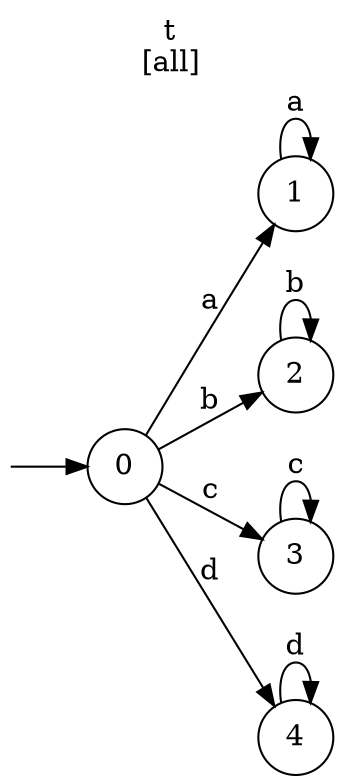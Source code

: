 digraph "Ga | Gb | Gc | Gd" {
  rankdir=LR
  label="t\n[all]"
  labelloc="t"
  node [shape="circle"]
  I [label="", style=invis, width=0]
  I -> 0
  0 [label="0"]
  0 -> 1 [label="a"]
  0 -> 2 [label="b"]
  0 -> 3 [label="c"]
  0 -> 4 [label="d"]
  1 [label="1"]
  1 -> 1 [label="a"]
  2 [label="2"]
  2 -> 2 [label="b"]
  3 [label="3"]
  3 -> 3 [label="c"]
  4 [label="4"]
  4 -> 4 [label="d"]
}
